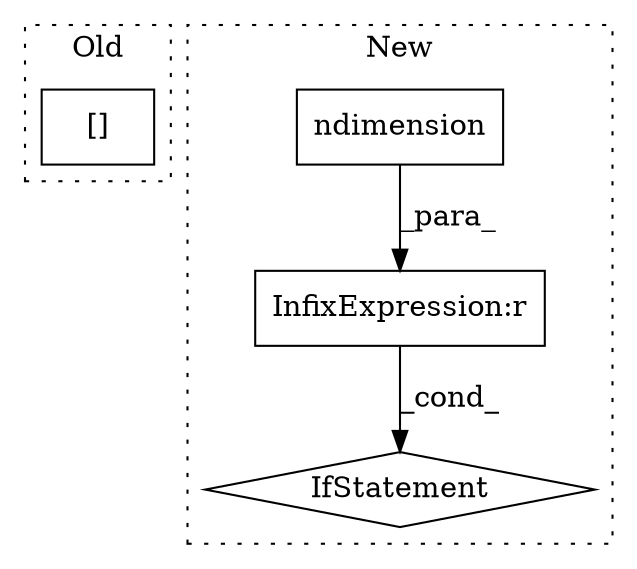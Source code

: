 digraph G {
subgraph cluster0 {
1 [label="[]" a="2" s="1196,1209" l="12,1" shape="box"];
label = "Old";
style="dotted";
}
subgraph cluster1 {
2 [label="ndimension" a="32" s="1292" l="12" shape="box"];
3 [label="IfStatement" a="25" s="1283,1309" l="4,2" shape="diamond"];
4 [label="InfixExpression:r" a="27" s="1304" l="4" shape="box"];
label = "New";
style="dotted";
}
2 -> 4 [label="_para_"];
4 -> 3 [label="_cond_"];
}